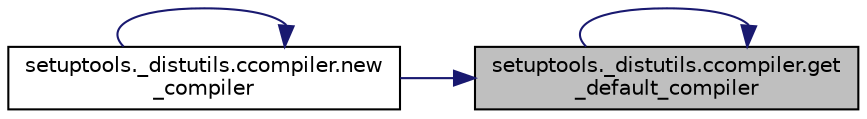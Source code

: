 digraph "setuptools._distutils.ccompiler.get_default_compiler"
{
 // LATEX_PDF_SIZE
  edge [fontname="Helvetica",fontsize="10",labelfontname="Helvetica",labelfontsize="10"];
  node [fontname="Helvetica",fontsize="10",shape=record];
  rankdir="RL";
  Node1 [label="setuptools._distutils.ccompiler.get\l_default_compiler",height=0.2,width=0.4,color="black", fillcolor="grey75", style="filled", fontcolor="black",tooltip=" "];
  Node1 -> Node1 [dir="back",color="midnightblue",fontsize="10",style="solid",fontname="Helvetica"];
  Node1 -> Node2 [dir="back",color="midnightblue",fontsize="10",style="solid",fontname="Helvetica"];
  Node2 [label="setuptools._distutils.ccompiler.new\l_compiler",height=0.2,width=0.4,color="black", fillcolor="white", style="filled",URL="$dd/d8c/namespacesetuptools_1_1__distutils_1_1ccompiler.html#aa33975550d1aae55411abeb711b8f7fb",tooltip=" "];
  Node2 -> Node2 [dir="back",color="midnightblue",fontsize="10",style="solid",fontname="Helvetica"];
}
